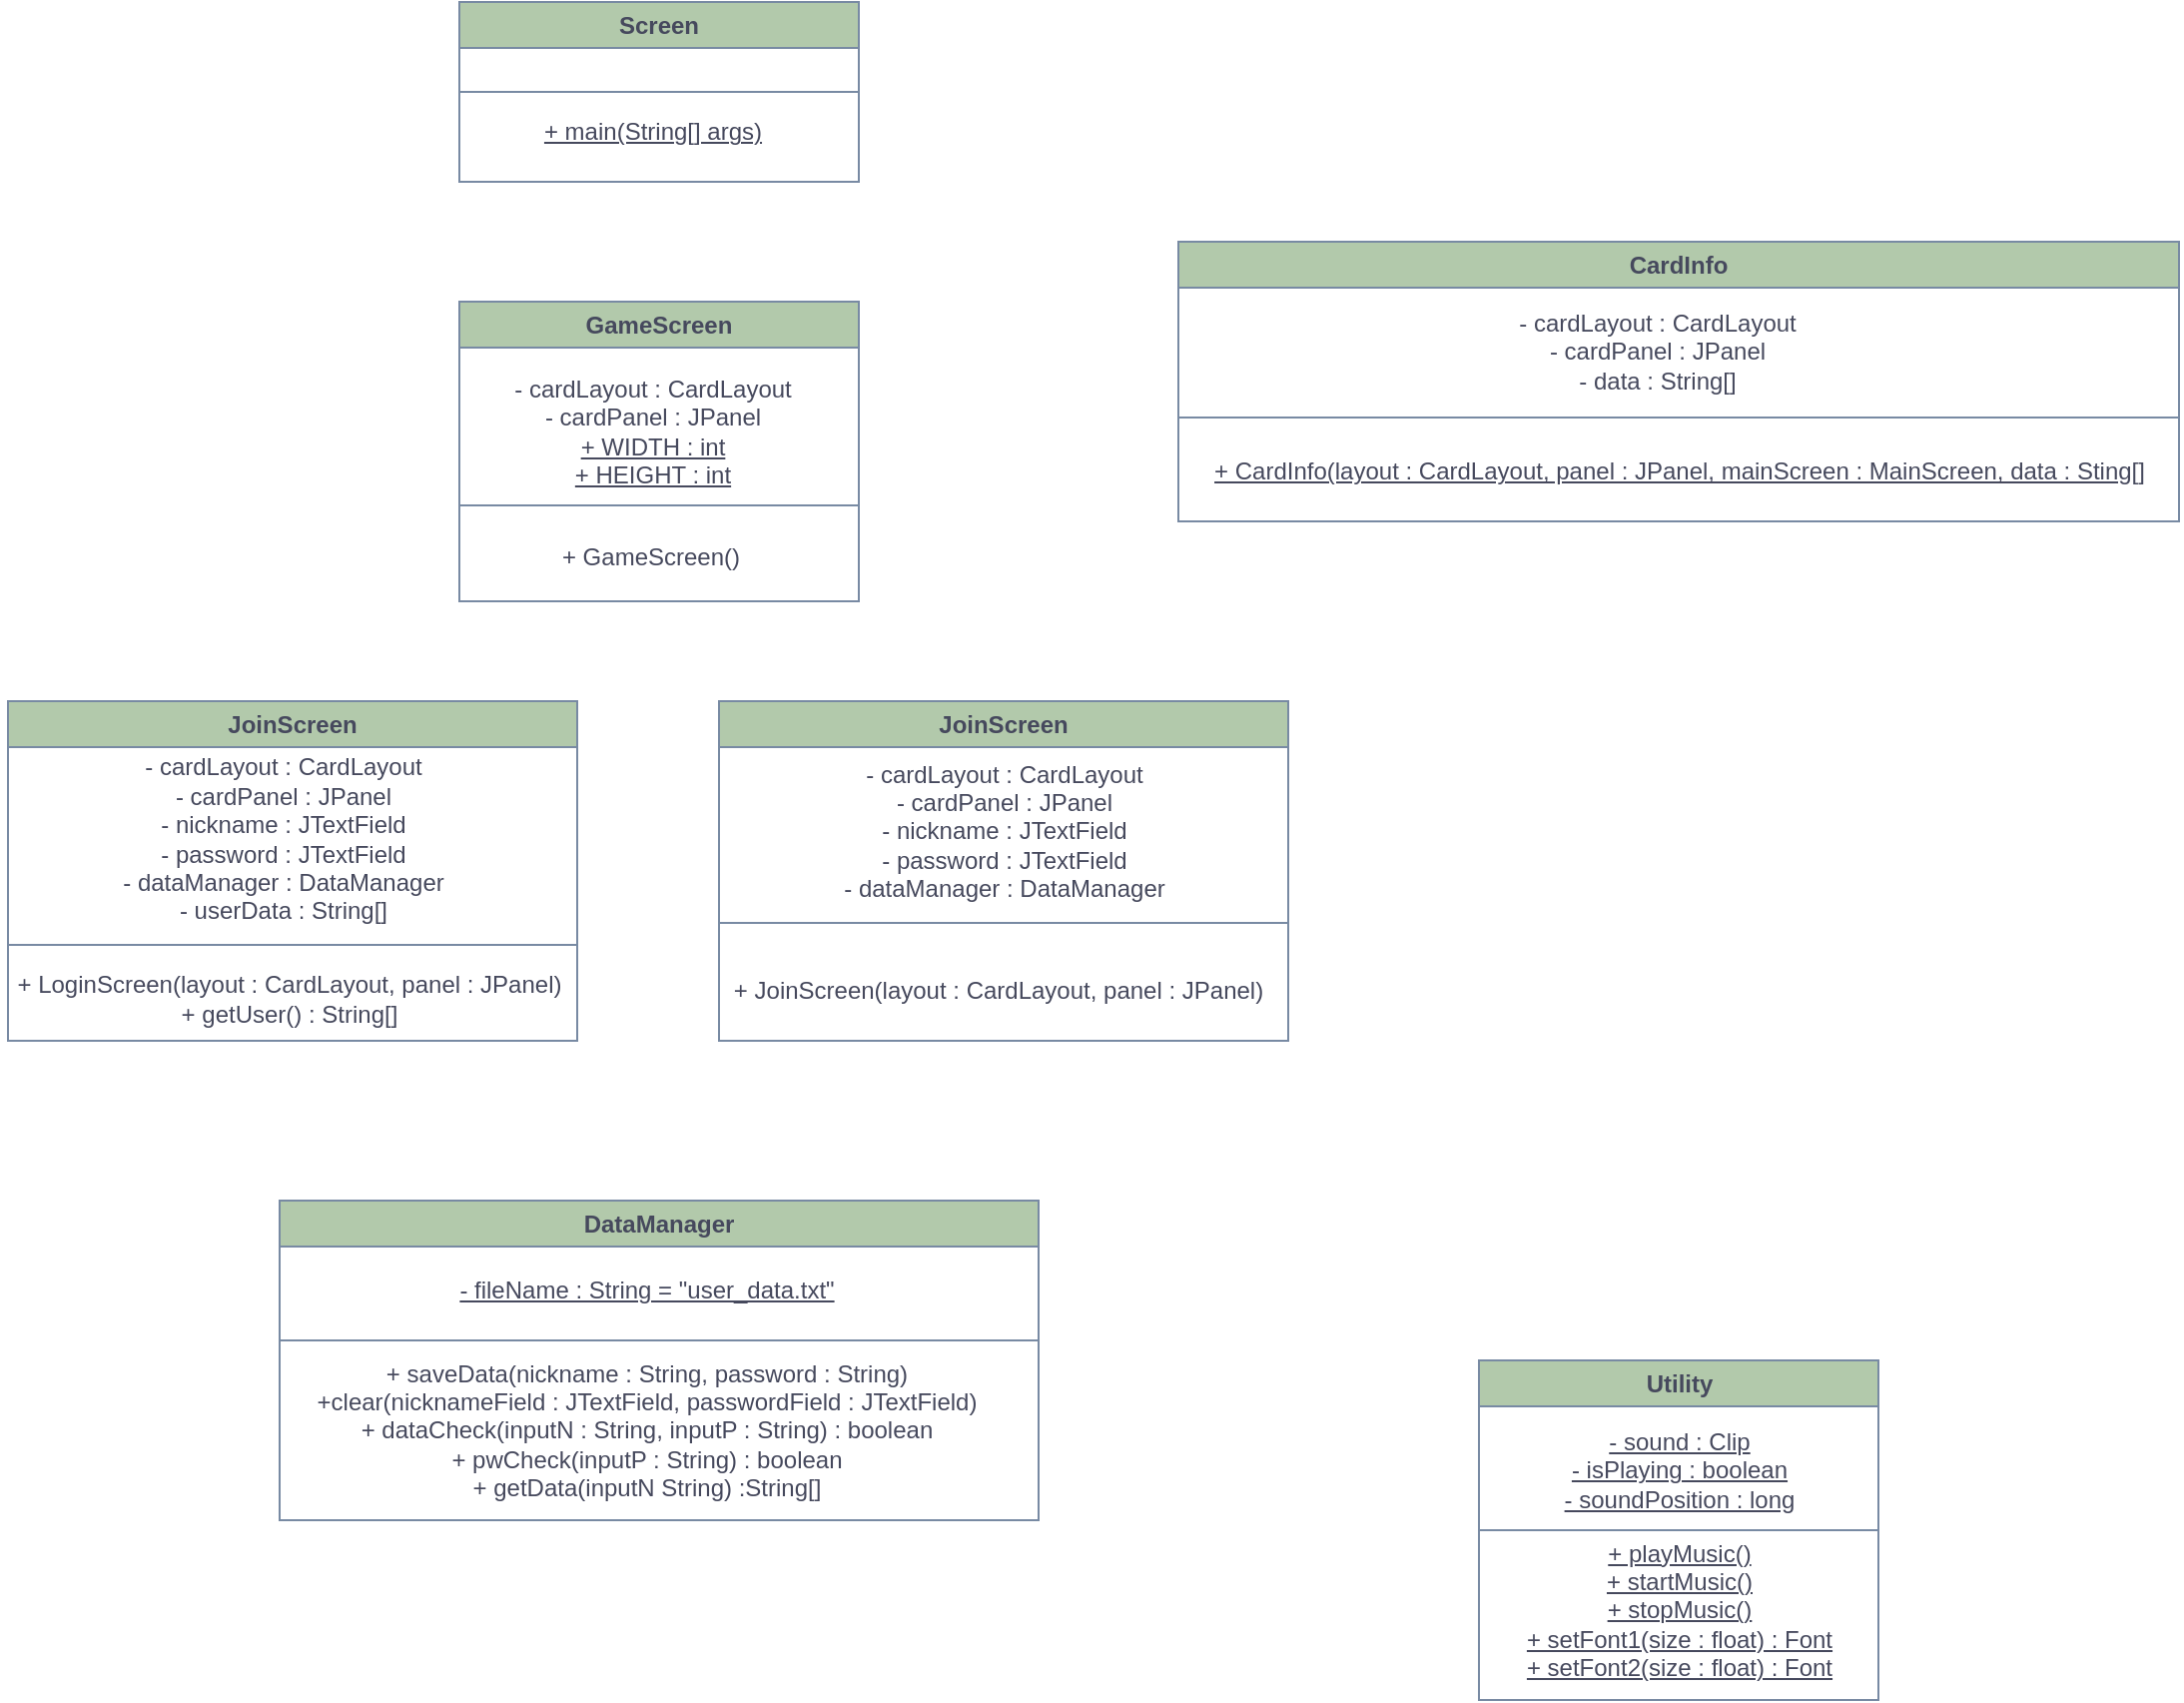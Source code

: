 <mxfile version="22.1.0" type="github">
  <diagram id="C5RBs43oDa-KdzZeNtuy" name="Page-1">
    <mxGraphModel dx="911" dy="840" grid="1" gridSize="10" guides="1" tooltips="1" connect="1" arrows="1" fold="1" page="1" pageScale="1" pageWidth="827" pageHeight="1169" math="0" shadow="0">
      <root>
        <mxCell id="WIyWlLk6GJQsqaUBKTNV-0" />
        <mxCell id="WIyWlLk6GJQsqaUBKTNV-1" parent="WIyWlLk6GJQsqaUBKTNV-0" />
        <mxCell id="2nOwkgRxG5hWw0p1MQ7W-3" value="Screen" style="swimlane;whiteSpace=wrap;html=1;rounded=0;labelBackgroundColor=none;fillColor=#B2C9AB;strokeColor=#788AA3;fontColor=#46495D;" vertex="1" parent="WIyWlLk6GJQsqaUBKTNV-1">
          <mxGeometry x="300" y="130" width="200" height="90" as="geometry" />
        </mxCell>
        <mxCell id="2nOwkgRxG5hWw0p1MQ7W-13" value="+ main(String[] args)" style="text;html=1;strokeColor=none;fillColor=none;align=center;verticalAlign=middle;whiteSpace=wrap;rounded=0;fontStyle=4;labelBackgroundColor=none;fontColor=#46495D;" vertex="1" parent="2nOwkgRxG5hWw0p1MQ7W-3">
          <mxGeometry x="12" y="50" width="170" height="30" as="geometry" />
        </mxCell>
        <mxCell id="2nOwkgRxG5hWw0p1MQ7W-12" value="" style="endArrow=none;html=1;rounded=0;exitX=0;exitY=0.5;exitDx=0;exitDy=0;entryX=1;entryY=0.5;entryDx=0;entryDy=0;labelBackgroundColor=none;strokeColor=#788AA3;fontColor=default;" edge="1" parent="WIyWlLk6GJQsqaUBKTNV-1" source="2nOwkgRxG5hWw0p1MQ7W-3" target="2nOwkgRxG5hWw0p1MQ7W-3">
          <mxGeometry width="50" height="50" relative="1" as="geometry">
            <mxPoint x="310" y="320" as="sourcePoint" />
            <mxPoint x="420" y="530" as="targetPoint" />
          </mxGeometry>
        </mxCell>
        <mxCell id="2nOwkgRxG5hWw0p1MQ7W-22" value="" style="group;rounded=0;labelBackgroundColor=none;fontColor=#46495D;" vertex="1" connectable="0" parent="WIyWlLk6GJQsqaUBKTNV-1">
          <mxGeometry x="300" y="280" width="200" height="150" as="geometry" />
        </mxCell>
        <mxCell id="2nOwkgRxG5hWw0p1MQ7W-4" value="GameScreen" style="swimlane;whiteSpace=wrap;html=1;rounded=0;labelBackgroundColor=none;fillColor=#B2C9AB;strokeColor=#788AA3;fontColor=#46495D;" vertex="1" parent="2nOwkgRxG5hWw0p1MQ7W-22">
          <mxGeometry width="200" height="150" as="geometry" />
        </mxCell>
        <mxCell id="2nOwkgRxG5hWw0p1MQ7W-16" value="- cardLayout : CardLayout&lt;br&gt;- cardPanel : JPanel&lt;br&gt;&lt;u&gt;+ WIDTH : int&lt;br&gt;+ HEIGHT : int&lt;/u&gt;" style="text;html=1;strokeColor=none;fillColor=none;align=center;verticalAlign=middle;whiteSpace=wrap;rounded=0;labelBackgroundColor=none;fontColor=#46495D;" vertex="1" parent="2nOwkgRxG5hWw0p1MQ7W-4">
          <mxGeometry x="18" y="50" width="158" height="30" as="geometry" />
        </mxCell>
        <mxCell id="2nOwkgRxG5hWw0p1MQ7W-15" value="" style="endArrow=none;html=1;rounded=0;exitX=0;exitY=0.5;exitDx=0;exitDy=0;entryX=1;entryY=0.5;entryDx=0;entryDy=0;labelBackgroundColor=none;strokeColor=#788AA3;fontColor=default;" edge="1" parent="2nOwkgRxG5hWw0p1MQ7W-22">
          <mxGeometry width="50" height="50" relative="1" as="geometry">
            <mxPoint y="102" as="sourcePoint" />
            <mxPoint x="200" y="102" as="targetPoint" />
          </mxGeometry>
        </mxCell>
        <mxCell id="2nOwkgRxG5hWw0p1MQ7W-17" value="+ GameScreen()" style="text;html=1;strokeColor=none;fillColor=none;align=center;verticalAlign=middle;whiteSpace=wrap;rounded=0;labelBackgroundColor=none;fontColor=#46495D;" vertex="1" parent="2nOwkgRxG5hWw0p1MQ7W-22">
          <mxGeometry x="37" y="113" width="118" height="30" as="geometry" />
        </mxCell>
        <mxCell id="2nOwkgRxG5hWw0p1MQ7W-26" value="" style="group;rounded=0;labelBackgroundColor=none;fontColor=#46495D;" vertex="1" connectable="0" parent="WIyWlLk6GJQsqaUBKTNV-1">
          <mxGeometry x="430" y="480" width="285.0" height="170" as="geometry" />
        </mxCell>
        <mxCell id="2nOwkgRxG5hWw0p1MQ7W-8" value="JoinScreen" style="swimlane;whiteSpace=wrap;html=1;rounded=0;labelBackgroundColor=none;fillColor=#B2C9AB;strokeColor=#788AA3;fontColor=#46495D;" vertex="1" parent="2nOwkgRxG5hWw0p1MQ7W-26">
          <mxGeometry width="285" height="170" as="geometry" />
        </mxCell>
        <mxCell id="2nOwkgRxG5hWw0p1MQ7W-19" value="- cardLayout : CardLayout&lt;br style=&quot;border-color: var(--border-color);&quot;&gt;- cardPanel : JPanel&lt;br&gt;- nickname : JTextField&lt;br&gt;- password : JTextField&lt;br&gt;- dataManager : DataManager" style="text;html=1;strokeColor=none;fillColor=none;align=center;verticalAlign=middle;whiteSpace=wrap;rounded=0;labelBackgroundColor=none;fontColor=#46495D;" vertex="1" parent="2nOwkgRxG5hWw0p1MQ7W-8">
          <mxGeometry x="52.5" y="50" width="180" height="30" as="geometry" />
        </mxCell>
        <mxCell id="2nOwkgRxG5hWw0p1MQ7W-24" value="+ JoinScreen(layout : CardLayout, panel : JPanel)" style="text;html=1;strokeColor=none;fillColor=none;align=center;verticalAlign=middle;whiteSpace=wrap;rounded=0;labelBackgroundColor=none;fontColor=#46495D;" vertex="1" parent="2nOwkgRxG5hWw0p1MQ7W-8">
          <mxGeometry x="-5" y="130" width="290" height="30" as="geometry" />
        </mxCell>
        <mxCell id="2nOwkgRxG5hWw0p1MQ7W-23" value="" style="endArrow=none;html=1;rounded=0;entryX=1;entryY=0.5;entryDx=0;entryDy=0;exitX=0;exitY=0.5;exitDx=0;exitDy=0;labelBackgroundColor=none;strokeColor=#788AA3;fontColor=default;" edge="1" parent="2nOwkgRxG5hWw0p1MQ7W-26">
          <mxGeometry width="50" height="50" relative="1" as="geometry">
            <mxPoint y="111" as="sourcePoint" />
            <mxPoint x="285.0" y="111" as="targetPoint" />
          </mxGeometry>
        </mxCell>
        <mxCell id="2nOwkgRxG5hWw0p1MQ7W-35" value="" style="group;rounded=0;labelBackgroundColor=none;fontColor=#46495D;" vertex="1" connectable="0" parent="WIyWlLk6GJQsqaUBKTNV-1">
          <mxGeometry x="70" y="480" width="290" height="170" as="geometry" />
        </mxCell>
        <mxCell id="2nOwkgRxG5hWw0p1MQ7W-28" value="- cardLayout : CardLayout&lt;br style=&quot;border-color: var(--border-color);&quot;&gt;- cardPanel : JPanel&lt;br&gt;- nickname : JTextField&lt;br&gt;- password : JTextField&lt;br&gt;- dataManager : DataManager&lt;br&gt;- userData : String[]" style="text;html=1;strokeColor=none;fillColor=none;align=center;verticalAlign=middle;whiteSpace=wrap;rounded=0;labelBackgroundColor=none;fontColor=#46495D;" vertex="1" parent="2nOwkgRxG5hWw0p1MQ7W-35">
          <mxGeometry x="52" y="54" width="180" height="30" as="geometry" />
        </mxCell>
        <mxCell id="2nOwkgRxG5hWw0p1MQ7W-29" value="+ LoginScreen(layout : CardLayout, panel : JPanel)&lt;br&gt;+ getUser() : String[]" style="text;html=1;strokeColor=none;fillColor=none;align=center;verticalAlign=middle;whiteSpace=wrap;rounded=0;labelBackgroundColor=none;fontColor=#46495D;" vertex="1" parent="2nOwkgRxG5hWw0p1MQ7W-35">
          <mxGeometry y="134" width="290" height="30" as="geometry" />
        </mxCell>
        <mxCell id="2nOwkgRxG5hWw0p1MQ7W-30" value="" style="group;rounded=0;labelBackgroundColor=none;fontColor=#46495D;" vertex="1" connectable="0" parent="2nOwkgRxG5hWw0p1MQ7W-35">
          <mxGeometry x="4" width="285.0" height="170" as="geometry" />
        </mxCell>
        <mxCell id="2nOwkgRxG5hWw0p1MQ7W-31" value="JoinScreen" style="swimlane;whiteSpace=wrap;html=1;rounded=0;labelBackgroundColor=none;fillColor=#B2C9AB;strokeColor=#788AA3;fontColor=#46495D;" vertex="1" parent="2nOwkgRxG5hWw0p1MQ7W-30">
          <mxGeometry width="285" height="170" as="geometry" />
        </mxCell>
        <mxCell id="2nOwkgRxG5hWw0p1MQ7W-34" value="" style="endArrow=none;html=1;rounded=0;entryX=1;entryY=0.5;entryDx=0;entryDy=0;exitX=0;exitY=0.5;exitDx=0;exitDy=0;labelBackgroundColor=none;strokeColor=#788AA3;fontColor=default;" edge="1" parent="2nOwkgRxG5hWw0p1MQ7W-30">
          <mxGeometry width="50" height="50" relative="1" as="geometry">
            <mxPoint y="122" as="sourcePoint" />
            <mxPoint x="285.0" y="122" as="targetPoint" />
          </mxGeometry>
        </mxCell>
        <mxCell id="2nOwkgRxG5hWw0p1MQ7W-39" value="" style="group;rounded=0;labelBackgroundColor=none;fontColor=#46495D;" vertex="1" connectable="0" parent="WIyWlLk6GJQsqaUBKTNV-1">
          <mxGeometry x="210" y="730" width="380" height="160" as="geometry" />
        </mxCell>
        <mxCell id="2nOwkgRxG5hWw0p1MQ7W-9" value="DataManager" style="swimlane;whiteSpace=wrap;html=1;rounded=0;labelBackgroundColor=none;fillColor=#B2C9AB;strokeColor=#788AA3;fontColor=#46495D;" vertex="1" parent="2nOwkgRxG5hWw0p1MQ7W-39">
          <mxGeometry width="380" height="160" as="geometry" />
        </mxCell>
        <mxCell id="2nOwkgRxG5hWw0p1MQ7W-36" value="&lt;u&gt;- fileName : String = &quot;user_data.txt&quot;&lt;/u&gt;" style="text;html=1;strokeColor=none;fillColor=none;align=center;verticalAlign=middle;whiteSpace=wrap;rounded=0;labelBackgroundColor=none;fontColor=#46495D;" vertex="1" parent="2nOwkgRxG5hWw0p1MQ7W-9">
          <mxGeometry x="74" y="30" width="220" height="30" as="geometry" />
        </mxCell>
        <mxCell id="2nOwkgRxG5hWw0p1MQ7W-37" value="+ saveData(nickname : String, password : String)&lt;br&gt;+clear(nicknameField : JTextField, passwordField : JTextField)&lt;br&gt;+ dataCheck(inputN : String, inputP : String) : boolean&lt;br&gt;+ pwCheck(inputP : String) : boolean&lt;br&gt;+ getData(inputN String) :String[]" style="text;html=1;strokeColor=none;fillColor=none;align=center;verticalAlign=middle;whiteSpace=wrap;rounded=0;labelBackgroundColor=none;fontColor=#46495D;" vertex="1" parent="2nOwkgRxG5hWw0p1MQ7W-9">
          <mxGeometry x="-1" y="100" width="370" height="30" as="geometry" />
        </mxCell>
        <mxCell id="2nOwkgRxG5hWw0p1MQ7W-38" value="" style="endArrow=none;html=1;rounded=0;labelBackgroundColor=none;strokeColor=#788AA3;fontColor=default;" edge="1" parent="2nOwkgRxG5hWw0p1MQ7W-39">
          <mxGeometry width="50" height="50" relative="1" as="geometry">
            <mxPoint y="70" as="sourcePoint" />
            <mxPoint x="380" y="70" as="targetPoint" />
          </mxGeometry>
        </mxCell>
        <mxCell id="2nOwkgRxG5hWw0p1MQ7W-43" value="" style="group;labelBackgroundColor=none;fontColor=#46495D;" vertex="1" connectable="0" parent="WIyWlLk6GJQsqaUBKTNV-1">
          <mxGeometry x="810.5" y="810" width="200" height="170" as="geometry" />
        </mxCell>
        <mxCell id="2nOwkgRxG5hWw0p1MQ7W-10" value="Utility" style="swimlane;whiteSpace=wrap;html=1;rounded=0;labelBackgroundColor=none;fillColor=#B2C9AB;strokeColor=#788AA3;fontColor=#46495D;" vertex="1" parent="2nOwkgRxG5hWw0p1MQ7W-43">
          <mxGeometry width="200" height="170" as="geometry" />
        </mxCell>
        <mxCell id="2nOwkgRxG5hWw0p1MQ7W-40" value="&lt;u&gt;- sound : Clip&lt;br&gt;- isPlaying : boolean&lt;br&gt;- soundPosition : long&lt;/u&gt;" style="text;html=1;strokeColor=none;fillColor=none;align=center;verticalAlign=middle;whiteSpace=wrap;rounded=0;labelBackgroundColor=none;fontColor=#46495D;" vertex="1" parent="2nOwkgRxG5hWw0p1MQ7W-10">
          <mxGeometry x="20" y="40" width="160" height="30" as="geometry" />
        </mxCell>
        <mxCell id="2nOwkgRxG5hWw0p1MQ7W-41" value="&lt;u&gt;+ playMusic()&lt;br&gt;+ startMusic()&lt;br&gt;+ stopMusic()&lt;br&gt;+ setFont1(size : float) : Font&lt;br&gt;&lt;/u&gt;&lt;u style=&quot;border-color: var(--border-color);&quot;&gt;+ setFont2(size : float) : Font&lt;/u&gt;&lt;u&gt;&lt;br&gt;&lt;/u&gt;" style="text;html=1;strokeColor=none;fillColor=none;align=center;verticalAlign=middle;whiteSpace=wrap;rounded=0;labelBackgroundColor=none;fontColor=#46495D;" vertex="1" parent="2nOwkgRxG5hWw0p1MQ7W-10">
          <mxGeometry x="20" y="110" width="160" height="30" as="geometry" />
        </mxCell>
        <mxCell id="2nOwkgRxG5hWw0p1MQ7W-42" value="" style="endArrow=none;html=1;exitX=0;exitY=0.5;exitDx=0;exitDy=0;entryX=1;entryY=0.5;entryDx=0;entryDy=0;labelBackgroundColor=none;strokeColor=#788AA3;fontColor=default;" edge="1" parent="2nOwkgRxG5hWw0p1MQ7W-43" source="2nOwkgRxG5hWw0p1MQ7W-10" target="2nOwkgRxG5hWw0p1MQ7W-10">
          <mxGeometry width="50" height="50" relative="1" as="geometry">
            <mxPoint y="130" as="sourcePoint" />
            <mxPoint x="50" y="80" as="targetPoint" />
          </mxGeometry>
        </mxCell>
        <mxCell id="2nOwkgRxG5hWw0p1MQ7W-50" value="" style="group;labelBackgroundColor=none;fontColor=#46495D;" vertex="1" connectable="0" parent="WIyWlLk6GJQsqaUBKTNV-1">
          <mxGeometry x="660" y="250" width="501" height="140" as="geometry" />
        </mxCell>
        <mxCell id="2nOwkgRxG5hWw0p1MQ7W-45" value="CardInfo" style="swimlane;whiteSpace=wrap;html=1;rounded=0;labelBackgroundColor=none;fillColor=#B2C9AB;strokeColor=#788AA3;fontColor=#46495D;" vertex="1" parent="2nOwkgRxG5hWw0p1MQ7W-50">
          <mxGeometry width="501" height="140" as="geometry" />
        </mxCell>
        <mxCell id="2nOwkgRxG5hWw0p1MQ7W-46" value="- cardLayout : CardLayout&lt;br&gt;- cardPanel : JPanel&lt;br&gt;- data : String[]" style="text;html=1;strokeColor=none;fillColor=none;align=center;verticalAlign=middle;whiteSpace=wrap;rounded=0;labelBackgroundColor=none;fontColor=#46495D;" vertex="1" parent="2nOwkgRxG5hWw0p1MQ7W-45">
          <mxGeometry x="160" y="40" width="160" height="30" as="geometry" />
        </mxCell>
        <mxCell id="2nOwkgRxG5hWw0p1MQ7W-47" value="&lt;u&gt;+ CardInfo(layout : CardLayout, panel : JPanel, mainScreen : MainScreen, data : Sting[]&lt;br&gt;&lt;/u&gt;" style="text;html=1;strokeColor=none;fillColor=none;align=center;verticalAlign=middle;whiteSpace=wrap;rounded=0;labelBackgroundColor=none;fontColor=#46495D;" vertex="1" parent="2nOwkgRxG5hWw0p1MQ7W-45">
          <mxGeometry x="15.5" y="100" width="470" height="30" as="geometry" />
        </mxCell>
        <mxCell id="2nOwkgRxG5hWw0p1MQ7W-48" value="" style="endArrow=none;html=1;exitX=0;exitY=0.5;exitDx=0;exitDy=0;entryX=1;entryY=0.5;entryDx=0;entryDy=0;labelBackgroundColor=none;strokeColor=#788AA3;fontColor=default;" edge="1" parent="2nOwkgRxG5hWw0p1MQ7W-50">
          <mxGeometry width="50" height="50" relative="1" as="geometry">
            <mxPoint y="88" as="sourcePoint" />
            <mxPoint x="501" y="88" as="targetPoint" />
          </mxGeometry>
        </mxCell>
      </root>
    </mxGraphModel>
  </diagram>
</mxfile>
